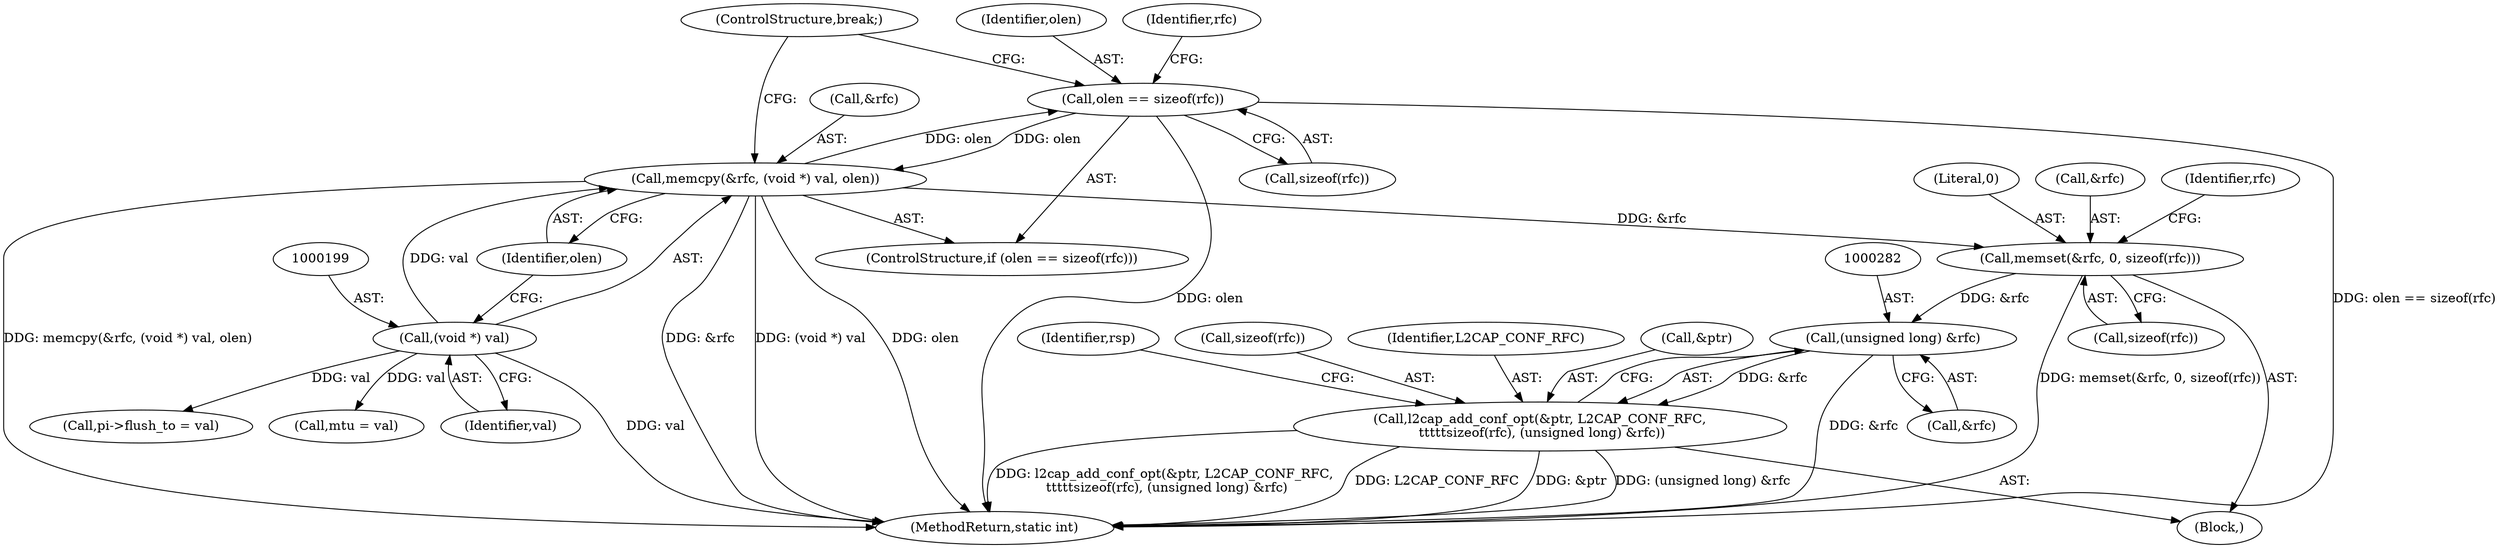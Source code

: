 digraph "1_linux_f2fcfcd670257236ebf2088bbdf26f6a8ef459fe_3@API" {
"1000191" [label="(Call,olen == sizeof(rfc))"];
"1000195" [label="(Call,memcpy(&rfc, (void *) val, olen))"];
"1000198" [label="(Call,(void *) val)"];
"1000191" [label="(Call,olen == sizeof(rfc))"];
"1000264" [label="(Call,memset(&rfc, 0, sizeof(rfc)))"];
"1000281" [label="(Call,(unsigned long) &rfc)"];
"1000275" [label="(Call,l2cap_add_conf_opt(&ptr, L2CAP_CONF_RFC,\n \t\t\t\t\tsizeof(rfc), (unsigned long) &rfc))"];
"1000275" [label="(Call,l2cap_add_conf_opt(&ptr, L2CAP_CONF_RFC,\n \t\t\t\t\tsizeof(rfc), (unsigned long) &rfc))"];
"1000181" [label="(Call,pi->flush_to = val)"];
"1000176" [label="(Call,mtu = val)"];
"1000309" [label="(MethodReturn,static int)"];
"1000191" [label="(Call,olen == sizeof(rfc))"];
"1000267" [label="(Literal,0)"];
"1000278" [label="(Identifier,L2CAP_CONF_RFC)"];
"1000190" [label="(ControlStructure,if (olen == sizeof(rfc)))"];
"1000276" [label="(Call,&ptr)"];
"1000260" [label="(Block,)"];
"1000281" [label="(Call,(unsigned long) &rfc)"];
"1000193" [label="(Call,sizeof(rfc))"];
"1000287" [label="(Identifier,rsp)"];
"1000200" [label="(Identifier,val)"];
"1000197" [label="(Identifier,rfc)"];
"1000198" [label="(Call,(void *) val)"];
"1000195" [label="(Call,memcpy(&rfc, (void *) val, olen))"];
"1000192" [label="(Identifier,olen)"];
"1000265" [label="(Call,&rfc)"];
"1000272" [label="(Identifier,rfc)"];
"1000279" [label="(Call,sizeof(rfc))"];
"1000264" [label="(Call,memset(&rfc, 0, sizeof(rfc)))"];
"1000196" [label="(Call,&rfc)"];
"1000283" [label="(Call,&rfc)"];
"1000202" [label="(ControlStructure,break;)"];
"1000201" [label="(Identifier,olen)"];
"1000268" [label="(Call,sizeof(rfc))"];
"1000191" -> "1000190"  [label="AST: "];
"1000191" -> "1000193"  [label="CFG: "];
"1000192" -> "1000191"  [label="AST: "];
"1000193" -> "1000191"  [label="AST: "];
"1000197" -> "1000191"  [label="CFG: "];
"1000202" -> "1000191"  [label="CFG: "];
"1000191" -> "1000309"  [label="DDG: olen == sizeof(rfc)"];
"1000191" -> "1000309"  [label="DDG: olen"];
"1000195" -> "1000191"  [label="DDG: olen"];
"1000191" -> "1000195"  [label="DDG: olen"];
"1000195" -> "1000190"  [label="AST: "];
"1000195" -> "1000201"  [label="CFG: "];
"1000196" -> "1000195"  [label="AST: "];
"1000198" -> "1000195"  [label="AST: "];
"1000201" -> "1000195"  [label="AST: "];
"1000202" -> "1000195"  [label="CFG: "];
"1000195" -> "1000309"  [label="DDG: olen"];
"1000195" -> "1000309"  [label="DDG: memcpy(&rfc, (void *) val, olen)"];
"1000195" -> "1000309"  [label="DDG: &rfc"];
"1000195" -> "1000309"  [label="DDG: (void *) val"];
"1000198" -> "1000195"  [label="DDG: val"];
"1000195" -> "1000264"  [label="DDG: &rfc"];
"1000198" -> "1000200"  [label="CFG: "];
"1000199" -> "1000198"  [label="AST: "];
"1000200" -> "1000198"  [label="AST: "];
"1000201" -> "1000198"  [label="CFG: "];
"1000198" -> "1000309"  [label="DDG: val"];
"1000198" -> "1000176"  [label="DDG: val"];
"1000198" -> "1000181"  [label="DDG: val"];
"1000264" -> "1000260"  [label="AST: "];
"1000264" -> "1000268"  [label="CFG: "];
"1000265" -> "1000264"  [label="AST: "];
"1000267" -> "1000264"  [label="AST: "];
"1000268" -> "1000264"  [label="AST: "];
"1000272" -> "1000264"  [label="CFG: "];
"1000264" -> "1000309"  [label="DDG: memset(&rfc, 0, sizeof(rfc))"];
"1000264" -> "1000281"  [label="DDG: &rfc"];
"1000281" -> "1000275"  [label="AST: "];
"1000281" -> "1000283"  [label="CFG: "];
"1000282" -> "1000281"  [label="AST: "];
"1000283" -> "1000281"  [label="AST: "];
"1000275" -> "1000281"  [label="CFG: "];
"1000281" -> "1000309"  [label="DDG: &rfc"];
"1000281" -> "1000275"  [label="DDG: &rfc"];
"1000275" -> "1000260"  [label="AST: "];
"1000276" -> "1000275"  [label="AST: "];
"1000278" -> "1000275"  [label="AST: "];
"1000279" -> "1000275"  [label="AST: "];
"1000287" -> "1000275"  [label="CFG: "];
"1000275" -> "1000309"  [label="DDG: l2cap_add_conf_opt(&ptr, L2CAP_CONF_RFC,\n \t\t\t\t\tsizeof(rfc), (unsigned long) &rfc)"];
"1000275" -> "1000309"  [label="DDG: L2CAP_CONF_RFC"];
"1000275" -> "1000309"  [label="DDG: &ptr"];
"1000275" -> "1000309"  [label="DDG: (unsigned long) &rfc"];
}
